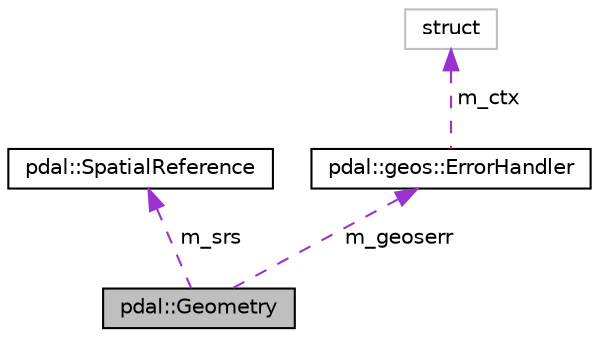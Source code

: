 digraph "pdal::Geometry"
{
  edge [fontname="Helvetica",fontsize="10",labelfontname="Helvetica",labelfontsize="10"];
  node [fontname="Helvetica",fontsize="10",shape=record];
  Node1 [label="pdal::Geometry",height=0.2,width=0.4,color="black", fillcolor="grey75", style="filled", fontcolor="black"];
  Node2 -> Node1 [dir="back",color="darkorchid3",fontsize="10",style="dashed",label=" m_srs" ,fontname="Helvetica"];
  Node2 [label="pdal::SpatialReference",height=0.2,width=0.4,color="black", fillcolor="white", style="filled",URL="$classpdal_1_1SpatialReference.html"];
  Node3 -> Node1 [dir="back",color="darkorchid3",fontsize="10",style="dashed",label=" m_geoserr" ,fontname="Helvetica"];
  Node3 [label="pdal::geos::ErrorHandler",height=0.2,width=0.4,color="black", fillcolor="white", style="filled",URL="$classpdal_1_1geos_1_1ErrorHandler.html"];
  Node4 -> Node3 [dir="back",color="darkorchid3",fontsize="10",style="dashed",label=" m_ctx" ,fontname="Helvetica"];
  Node4 [label="struct",height=0.2,width=0.4,color="grey75", fillcolor="white", style="filled"];
}
